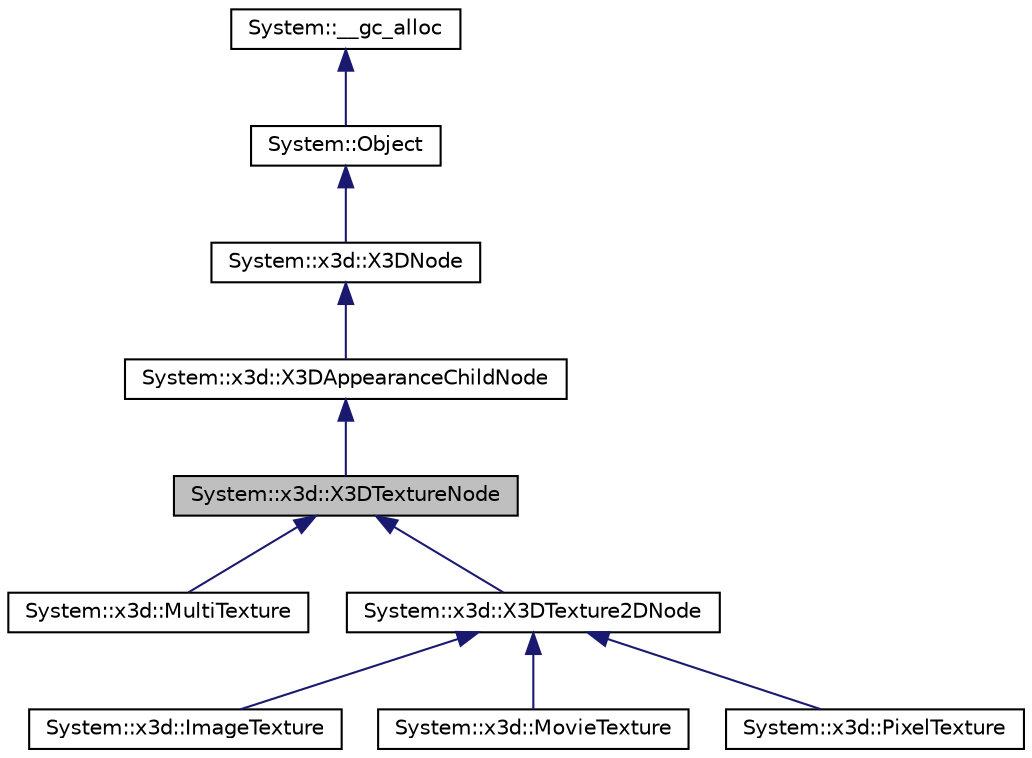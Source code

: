 digraph G
{
  edge [fontname="Helvetica",fontsize="10",labelfontname="Helvetica",labelfontsize="10"];
  node [fontname="Helvetica",fontsize="10",shape=record];
  Node1 [label="System::x3d::X3DTextureNode",height=0.2,width=0.4,color="black", fillcolor="grey75", style="filled" fontcolor="black"];
  Node2 -> Node1 [dir="back",color="midnightblue",fontsize="10",style="solid",fontname="Helvetica"];
  Node2 [label="System::x3d::X3DAppearanceChildNode",height=0.2,width=0.4,color="black", fillcolor="white", style="filled",URL="$class_system_1_1x3d_1_1_x3_d_appearance_child_node.html"];
  Node3 -> Node2 [dir="back",color="midnightblue",fontsize="10",style="solid",fontname="Helvetica"];
  Node3 [label="System::x3d::X3DNode",height=0.2,width=0.4,color="black", fillcolor="white", style="filled",URL="$class_system_1_1x3d_1_1_x3_d_node.html"];
  Node4 -> Node3 [dir="back",color="midnightblue",fontsize="10",style="solid",fontname="Helvetica"];
  Node4 [label="System::Object",height=0.2,width=0.4,color="black", fillcolor="white", style="filled",URL="$class_system_1_1_object.html"];
  Node5 -> Node4 [dir="back",color="midnightblue",fontsize="10",style="solid",fontname="Helvetica"];
  Node5 [label="System::__gc_alloc",height=0.2,width=0.4,color="black", fillcolor="white", style="filled",URL="$class_system_1_1____gc__alloc.html"];
  Node1 -> Node6 [dir="back",color="midnightblue",fontsize="10",style="solid",fontname="Helvetica"];
  Node6 [label="System::x3d::MultiTexture",height=0.2,width=0.4,color="black", fillcolor="white", style="filled",URL="$class_system_1_1x3d_1_1_multi_texture.html"];
  Node1 -> Node7 [dir="back",color="midnightblue",fontsize="10",style="solid",fontname="Helvetica"];
  Node7 [label="System::x3d::X3DTexture2DNode",height=0.2,width=0.4,color="black", fillcolor="white", style="filled",URL="$class_system_1_1x3d_1_1_x3_d_texture2_d_node.html"];
  Node7 -> Node8 [dir="back",color="midnightblue",fontsize="10",style="solid",fontname="Helvetica"];
  Node8 [label="System::x3d::ImageTexture",height=0.2,width=0.4,color="black", fillcolor="white", style="filled",URL="$class_system_1_1x3d_1_1_image_texture.html"];
  Node7 -> Node9 [dir="back",color="midnightblue",fontsize="10",style="solid",fontname="Helvetica"];
  Node9 [label="System::x3d::MovieTexture",height=0.2,width=0.4,color="black", fillcolor="white", style="filled",URL="$class_system_1_1x3d_1_1_movie_texture.html"];
  Node7 -> Node10 [dir="back",color="midnightblue",fontsize="10",style="solid",fontname="Helvetica"];
  Node10 [label="System::x3d::PixelTexture",height=0.2,width=0.4,color="black", fillcolor="white", style="filled",URL="$class_system_1_1x3d_1_1_pixel_texture.html"];
}
